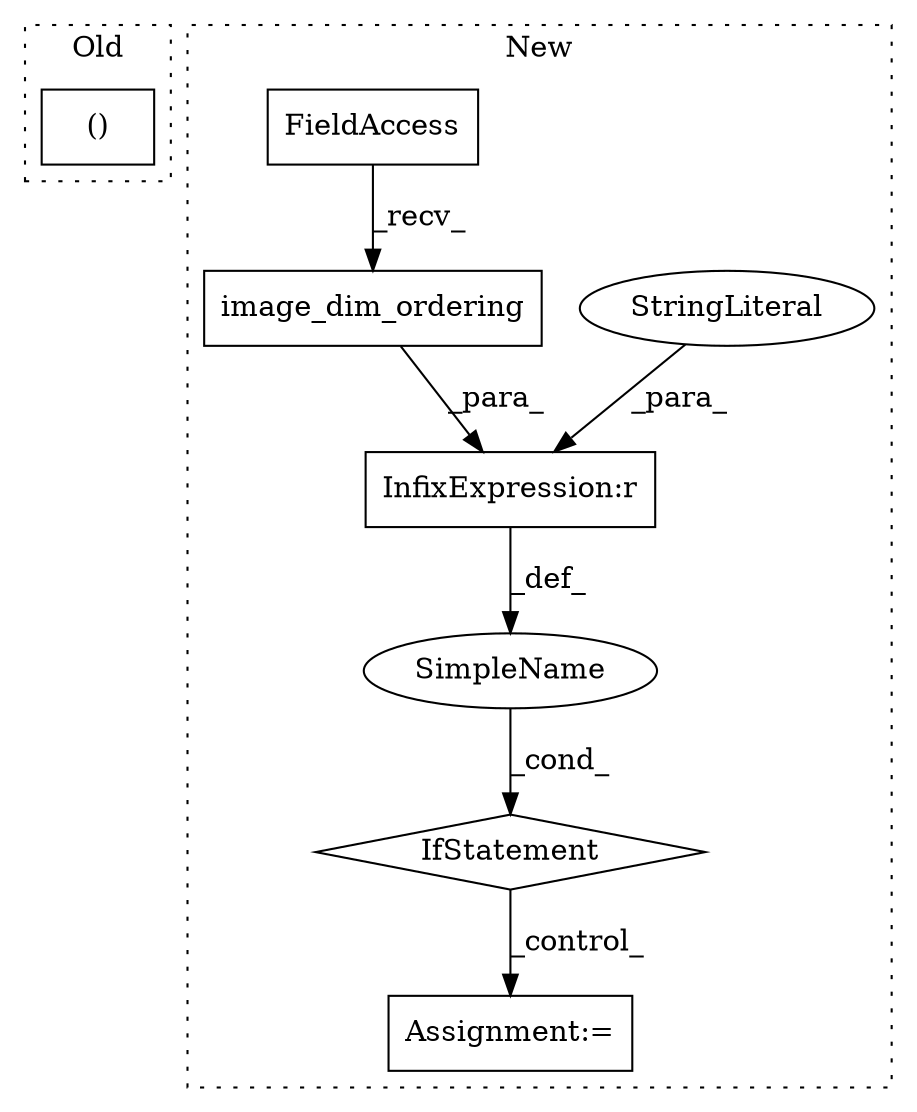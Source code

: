 digraph G {
subgraph cluster0 {
1 [label="()" a="106" s="10036" l="73" shape="box"];
label = "Old";
style="dotted";
}
subgraph cluster1 {
2 [label="image_dim_ordering" a="32" s="8317" l="20" shape="box"];
3 [label="InfixExpression:r" a="27" s="8337" l="4" shape="box"];
4 [label="StringLiteral" a="45" s="8341" l="4" shape="ellipse"];
5 [label="FieldAccess" a="22" s="8303" l="5" shape="box"];
6 [label="IfStatement" a="25" s="8299,8345" l="4,2" shape="diamond"];
7 [label="SimpleName" a="42" s="" l="" shape="ellipse"];
8 [label="Assignment:=" a="7" s="8486" l="1" shape="box"];
label = "New";
style="dotted";
}
2 -> 3 [label="_para_"];
3 -> 7 [label="_def_"];
4 -> 3 [label="_para_"];
5 -> 2 [label="_recv_"];
6 -> 8 [label="_control_"];
7 -> 6 [label="_cond_"];
}